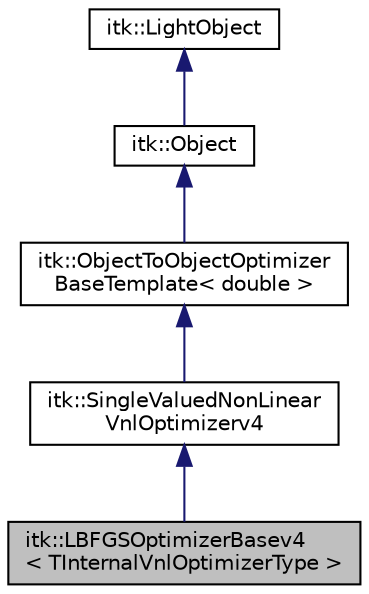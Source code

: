 digraph "itk::LBFGSOptimizerBasev4&lt; TInternalVnlOptimizerType &gt;"
{
 // LATEX_PDF_SIZE
  edge [fontname="Helvetica",fontsize="10",labelfontname="Helvetica",labelfontsize="10"];
  node [fontname="Helvetica",fontsize="10",shape=record];
  Node1 [label="itk::LBFGSOptimizerBasev4\l\< TInternalVnlOptimizerType \>",height=0.2,width=0.4,color="black", fillcolor="grey75", style="filled", fontcolor="black",tooltip="Abstract base for vnl lbfgs algorithm optimizers in ITKv4 registration framework."];
  Node2 -> Node1 [dir="back",color="midnightblue",fontsize="10",style="solid",fontname="Helvetica"];
  Node2 [label="itk::SingleValuedNonLinear\lVnlOptimizerv4",height=0.2,width=0.4,color="black", fillcolor="white", style="filled",URL="$classitk_1_1SingleValuedNonLinearVnlOptimizerv4.html",tooltip="This is a base for the ITKv4 Optimization methods using the vnl library."];
  Node3 -> Node2 [dir="back",color="midnightblue",fontsize="10",style="solid",fontname="Helvetica"];
  Node3 [label="itk::ObjectToObjectOptimizer\lBaseTemplate\< double \>",height=0.2,width=0.4,color="black", fillcolor="white", style="filled",URL="$classitk_1_1ObjectToObjectOptimizerBaseTemplate.html",tooltip=" "];
  Node4 -> Node3 [dir="back",color="midnightblue",fontsize="10",style="solid",fontname="Helvetica"];
  Node4 [label="itk::Object",height=0.2,width=0.4,color="black", fillcolor="white", style="filled",URL="$classitk_1_1Object.html",tooltip="Base class for most ITK classes."];
  Node5 -> Node4 [dir="back",color="midnightblue",fontsize="10",style="solid",fontname="Helvetica"];
  Node5 [label="itk::LightObject",height=0.2,width=0.4,color="black", fillcolor="white", style="filled",URL="$classitk_1_1LightObject.html",tooltip="Light weight base class for most itk classes."];
}
